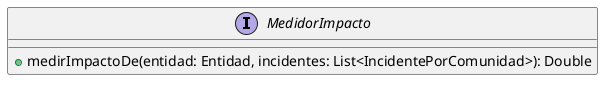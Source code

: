 @startuml
'https://plantuml.com/class-diagram

interface MedidorImpacto{
 + medirImpactoDe(entidad: Entidad, incidentes: List<IncidentePorComunidad>): Double
}

@enduml